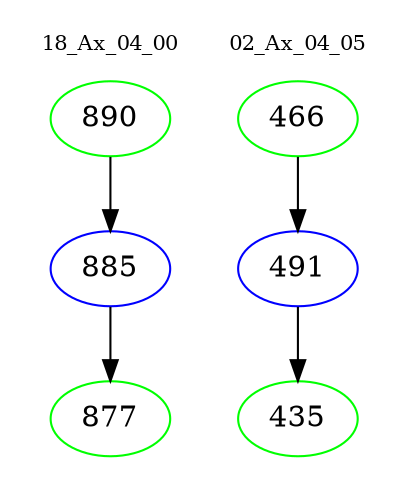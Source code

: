 digraph{
subgraph cluster_0 {
color = white
label = "18_Ax_04_00";
fontsize=10;
T0_890 [label="890", color="green"]
T0_890 -> T0_885 [color="black"]
T0_885 [label="885", color="blue"]
T0_885 -> T0_877 [color="black"]
T0_877 [label="877", color="green"]
}
subgraph cluster_1 {
color = white
label = "02_Ax_04_05";
fontsize=10;
T1_466 [label="466", color="green"]
T1_466 -> T1_491 [color="black"]
T1_491 [label="491", color="blue"]
T1_491 -> T1_435 [color="black"]
T1_435 [label="435", color="green"]
}
}
